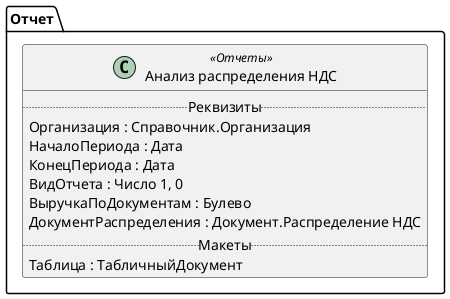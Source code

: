 ﻿@startuml АнализРаспределенияНДС
'!include templates.wsd
'..\include templates.wsd
class Отчет.АнализРаспределенияНДС as "Анализ распределения НДС" <<Отчеты>>
{
..Реквизиты..
Организация : Справочник.Организация
НачалоПериода : Дата
КонецПериода : Дата
ВидОтчета : Число 1, 0
ВыручкаПоДокументам : Булево
ДокументРаспределения : Документ.Распределение НДС
..Макеты..
Таблица : ТабличныйДокумент
}
@enduml

